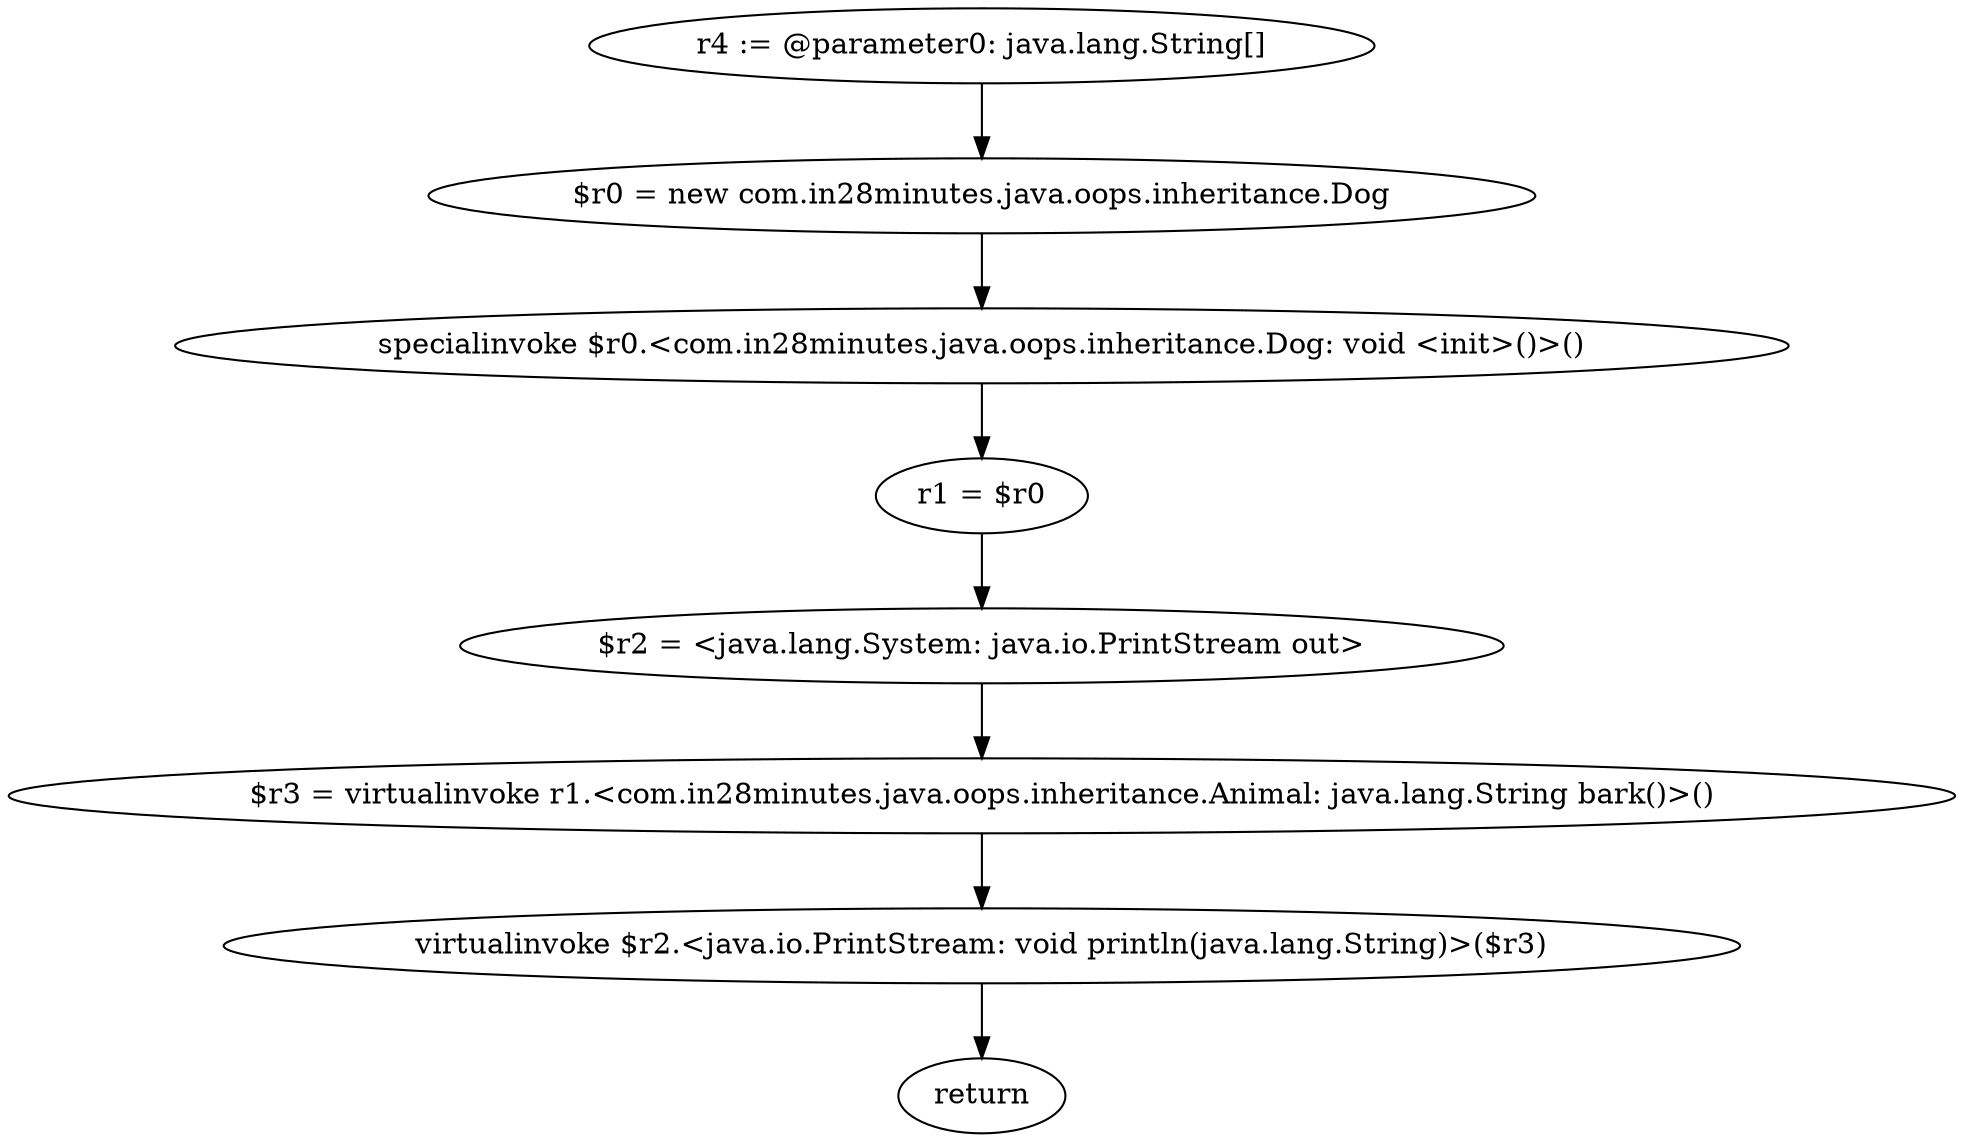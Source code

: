 digraph "unitGraph" {
    "r4 := @parameter0: java.lang.String[]"
    "$r0 = new com.in28minutes.java.oops.inheritance.Dog"
    "specialinvoke $r0.<com.in28minutes.java.oops.inheritance.Dog: void <init>()>()"
    "r1 = $r0"
    "$r2 = <java.lang.System: java.io.PrintStream out>"
    "$r3 = virtualinvoke r1.<com.in28minutes.java.oops.inheritance.Animal: java.lang.String bark()>()"
    "virtualinvoke $r2.<java.io.PrintStream: void println(java.lang.String)>($r3)"
    "return"
    "r4 := @parameter0: java.lang.String[]"->"$r0 = new com.in28minutes.java.oops.inheritance.Dog";
    "$r0 = new com.in28minutes.java.oops.inheritance.Dog"->"specialinvoke $r0.<com.in28minutes.java.oops.inheritance.Dog: void <init>()>()";
    "specialinvoke $r0.<com.in28minutes.java.oops.inheritance.Dog: void <init>()>()"->"r1 = $r0";
    "r1 = $r0"->"$r2 = <java.lang.System: java.io.PrintStream out>";
    "$r2 = <java.lang.System: java.io.PrintStream out>"->"$r3 = virtualinvoke r1.<com.in28minutes.java.oops.inheritance.Animal: java.lang.String bark()>()";
    "$r3 = virtualinvoke r1.<com.in28minutes.java.oops.inheritance.Animal: java.lang.String bark()>()"->"virtualinvoke $r2.<java.io.PrintStream: void println(java.lang.String)>($r3)";
    "virtualinvoke $r2.<java.io.PrintStream: void println(java.lang.String)>($r3)"->"return";
}
